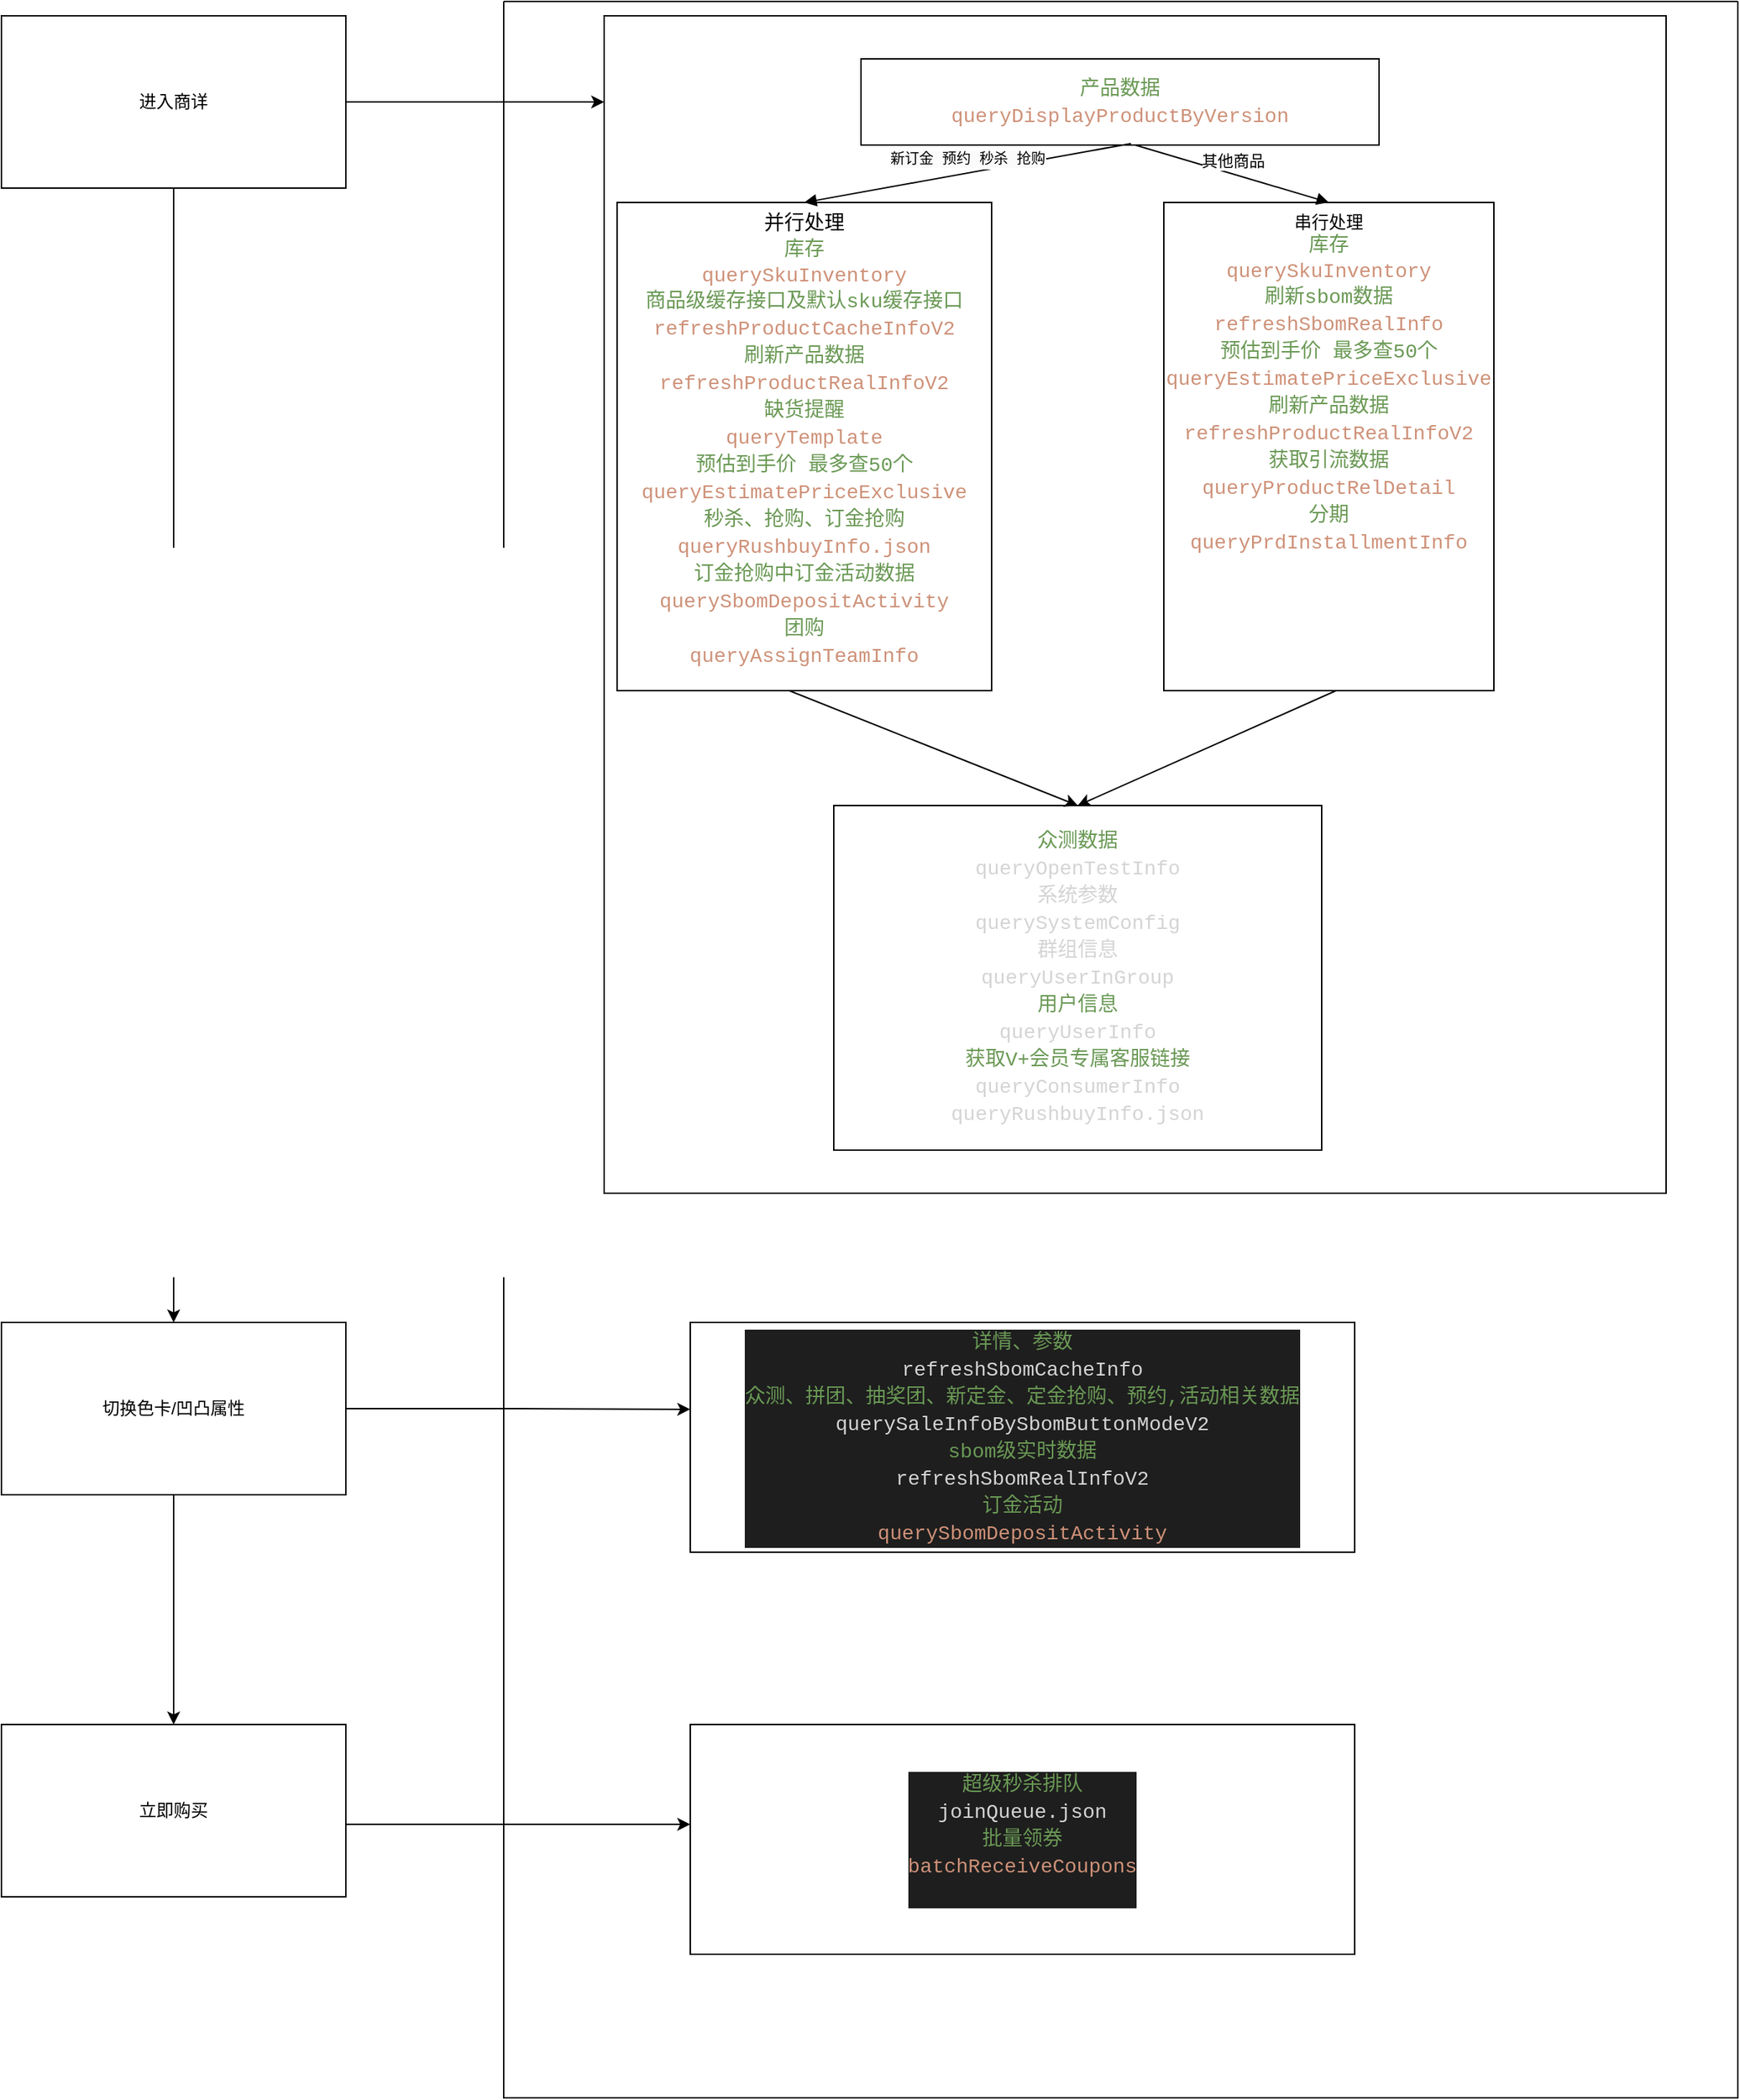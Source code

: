 <mxfile version="24.1.0" type="github">
  <diagram name="Page-1" id="u2O_XTWlCKAYsq86dg9R">
    <mxGraphModel dx="756" dy="488" grid="1" gridSize="10" guides="1" tooltips="1" connect="1" arrows="1" fold="1" page="1" pageScale="1" pageWidth="827" pageHeight="1169" math="0" shadow="0">
      <root>
        <mxCell id="0" />
        <mxCell id="1" parent="0" />
        <mxCell id="1ApH-VNSJrSQtVyUmo46-1" value="进入商详" style="rounded=0;whiteSpace=wrap;html=1;" parent="1" vertex="1">
          <mxGeometry x="200" y="90" width="240" height="120" as="geometry" />
        </mxCell>
        <mxCell id="1ApH-VNSJrSQtVyUmo46-21" value="" style="edgeStyle=orthogonalEdgeStyle;rounded=0;orthogonalLoop=1;jettySize=auto;html=1;exitX=1;exitY=0.5;exitDx=0;exitDy=0;entryX=0;entryY=0.378;entryDx=0;entryDy=0;entryPerimeter=0;" parent="1" source="1ApH-VNSJrSQtVyUmo46-6" target="1ApH-VNSJrSQtVyUmo46-29" edge="1">
          <mxGeometry relative="1" as="geometry">
            <mxPoint x="310" y="270" as="targetPoint" />
            <mxPoint x="220.0" y="320" as="sourcePoint" />
          </mxGeometry>
        </mxCell>
        <mxCell id="BIDi_lf2wxl6UWkP2Hda-2" value="" style="edgeStyle=orthogonalEdgeStyle;rounded=0;orthogonalLoop=1;jettySize=auto;html=1;" parent="1" source="1ApH-VNSJrSQtVyUmo46-6" target="BIDi_lf2wxl6UWkP2Hda-1" edge="1">
          <mxGeometry relative="1" as="geometry" />
        </mxCell>
        <mxCell id="1ApH-VNSJrSQtVyUmo46-6" value="切换色卡/凹凸属性" style="rounded=0;whiteSpace=wrap;html=1;" parent="1" vertex="1">
          <mxGeometry x="200" y="1000" width="240" height="120" as="geometry" />
        </mxCell>
        <mxCell id="1ApH-VNSJrSQtVyUmo46-26" value="" style="swimlane;startSize=0;" parent="1" vertex="1">
          <mxGeometry x="550" y="80" width="860" height="1460" as="geometry">
            <mxRectangle x="370" y="-40" width="50" height="40" as="alternateBounds" />
          </mxGeometry>
        </mxCell>
        <mxCell id="1ApH-VNSJrSQtVyUmo46-29" value="&lt;div style=&quot;color: rgb(212, 212, 212); background-color: rgb(30, 30, 30); font-family: Consolas, &amp;quot;Courier New&amp;quot;, monospace; font-size: 14px; line-height: 19px; white-space: pre;&quot;&gt;&lt;div style=&quot;line-height: 19px;&quot;&gt;&lt;span style=&quot;color: #6a9955;&quot;&gt;详情、参数&lt;/span&gt;&lt;/div&gt;&lt;/div&gt;&lt;div style=&quot;color: rgb(212, 212, 212); background-color: rgb(30, 30, 30); font-family: Consolas, &amp;quot;Courier New&amp;quot;, monospace; font-size: 14px; line-height: 19px; white-space: pre;&quot;&gt;refreshSbomCacheInfo&lt;/div&gt;&lt;div style=&quot;color: rgb(212, 212, 212); background-color: rgb(30, 30, 30); font-family: Consolas, &amp;quot;Courier New&amp;quot;, monospace; font-size: 14px; line-height: 19px; white-space: pre;&quot;&gt;&lt;div style=&quot;line-height: 19px;&quot;&gt;&lt;span style=&quot;color: #6a9955;&quot;&gt;众测、拼团、抽奖团、新定金、定金抢购、预约,活动相关数据&lt;/span&gt;&lt;/div&gt;&lt;div style=&quot;line-height: 19px;&quot;&gt;&lt;div style=&quot;line-height: 19px;&quot;&gt;querySaleInfoBySbomButtonModeV2&lt;/div&gt;&lt;div style=&quot;line-height: 19px;&quot;&gt;&lt;div style=&quot;line-height: 19px;&quot;&gt;&lt;span style=&quot;color: #6a9955;&quot;&gt;sbom级实时数据&lt;/span&gt;&lt;/div&gt;&lt;div style=&quot;line-height: 19px;&quot;&gt;&lt;div style=&quot;line-height: 19px;&quot;&gt;refreshSbomRealInfoV2&lt;/div&gt;&lt;div style=&quot;line-height: 19px;&quot;&gt;&lt;div style=&quot;line-height: 19px;&quot;&gt;&lt;span style=&quot;color: #6a9955;&quot;&gt;订金活动&lt;/span&gt;&lt;/div&gt;&lt;/div&gt;&lt;div style=&quot;line-height: 19px;&quot;&gt;&lt;div style=&quot;line-height: 19px;&quot;&gt;&lt;span style=&quot;color: #ce9178;&quot;&gt;querySbomDepositActivity&lt;/span&gt;&lt;/div&gt;&lt;/div&gt;&lt;/div&gt;&lt;/div&gt;&lt;/div&gt;&lt;/div&gt;" style="rounded=0;whiteSpace=wrap;html=1;" parent="1ApH-VNSJrSQtVyUmo46-26" vertex="1">
          <mxGeometry x="130" y="920" width="463" height="160" as="geometry" />
        </mxCell>
        <mxCell id="1ApH-VNSJrSQtVyUmo46-30" value="&lt;div style=&quot;font-family: Consolas, &amp;quot;Courier New&amp;quot;, monospace; font-size: 14px; line-height: 19px; white-space: pre;&quot;&gt;&lt;br&gt;&lt;/div&gt;" style="rounded=0;whiteSpace=wrap;html=1;" parent="1ApH-VNSJrSQtVyUmo46-26" vertex="1">
          <mxGeometry x="70" y="10" width="740" height="820" as="geometry" />
        </mxCell>
        <mxCell id="0UPRgDer_mfpHVIL84oV-1" value="&lt;div style=&quot;color: rgb(212, 212, 212); font-family: Consolas, &amp;quot;Courier New&amp;quot;, monospace; font-size: 14px; line-height: 19px; white-space: pre;&quot;&gt;&lt;div style=&quot;line-height: 19px;&quot;&gt;&lt;span style=&quot;color: rgb(106, 153, 85);&quot;&gt;产品数据&lt;/span&gt;&lt;/div&gt;&lt;/div&gt;&lt;div style=&quot;color: rgb(212, 212, 212); font-family: Consolas, &amp;quot;Courier New&amp;quot;, monospace; font-size: 14px; line-height: 19px; white-space: pre;&quot;&gt;&lt;span style=&quot;color: rgb(206, 145, 120);&quot;&gt;queryDisplayProductByVersion&lt;/span&gt;&lt;/div&gt;" style="rounded=0;whiteSpace=wrap;html=1;" parent="1ApH-VNSJrSQtVyUmo46-26" vertex="1">
          <mxGeometry x="249" y="40" width="361" height="60" as="geometry" />
        </mxCell>
        <mxCell id="0UPRgDer_mfpHVIL84oV-2" value="&lt;div&gt;&lt;span style=&quot;font-family: Consolas, &amp;quot;Courier New&amp;quot;, monospace; font-size: 14px; white-space: pre;&quot;&gt;并行处理&lt;/span&gt;&lt;/div&gt;&lt;div&gt;&lt;div style=&quot;color: rgb(212, 212, 212); font-family: Consolas, &amp;quot;Courier New&amp;quot;, monospace; font-size: 14px; line-height: 19px; white-space: pre;&quot;&gt;&lt;span style=&quot;color: #6a9955;&quot;&gt;库存&lt;/span&gt;&lt;/div&gt;&lt;/div&gt;&lt;span style=&quot;color: rgb(206, 145, 120); font-family: Consolas, &amp;quot;Courier New&amp;quot;, monospace; font-size: 14px; white-space: pre;&quot;&gt;querySkuInventory&lt;/span&gt;&lt;div&gt;&lt;div style=&quot;color: rgb(212, 212, 212); font-family: Consolas, &amp;quot;Courier New&amp;quot;, monospace; font-size: 14px; line-height: 19px; white-space: pre;&quot;&gt;&lt;span style=&quot;color: #6a9955;&quot;&gt;商品级缓存接⼝及默认sku缓存接⼝&lt;/span&gt;&lt;/div&gt;&lt;div&gt;&lt;div style=&quot;font-family: Consolas, &amp;quot;Courier New&amp;quot;, monospace; font-size: 14px; line-height: 19px; white-space: pre;&quot;&gt;&lt;font color=&quot;#ce9178&quot;&gt;refreshProductCacheInfoV2&lt;/font&gt;&lt;/div&gt;&lt;/div&gt;&lt;div style=&quot;color: rgb(212, 212, 212); font-family: Consolas, &amp;quot;Courier New&amp;quot;, monospace; font-size: 14px; line-height: 19px; white-space: pre;&quot;&gt;&lt;div style=&quot;line-height: 19px;&quot;&gt;&lt;span style=&quot;color: #6a9955;&quot;&gt;刷新产品数据&lt;/span&gt;&lt;/div&gt;&lt;/div&gt;&lt;div style=&quot;font-family: Consolas, &amp;quot;Courier New&amp;quot;, monospace; font-size: 14px; line-height: 19px; white-space: pre;&quot;&gt;&lt;div style=&quot;line-height: 19px;&quot;&gt;&lt;font color=&quot;#ce9178&quot;&gt;refreshProductRealInfoV2&lt;/font&gt;&lt;/div&gt;&lt;div style=&quot;color: rgb(212, 212, 212); line-height: 19px;&quot;&gt;&lt;div style=&quot;line-height: 19px;&quot;&gt;&lt;span style=&quot;color: #6a9955;&quot;&gt;缺货提醒&lt;/span&gt;&lt;/div&gt;&lt;/div&gt;&lt;div style=&quot;line-height: 19px;&quot;&gt;&lt;div style=&quot;line-height: 19px;&quot;&gt;&lt;font color=&quot;#ce9178&quot;&gt;queryTemplate&lt;/font&gt;&lt;/div&gt;&lt;div style=&quot;color: rgb(212, 212, 212); line-height: 19px;&quot;&gt;&lt;div style=&quot;line-height: 19px;&quot;&gt;&lt;span style=&quot;color: #6a9955;&quot;&gt;预估到手价 最多查50个&lt;/span&gt;&lt;/div&gt;&lt;/div&gt;&lt;div style=&quot;line-height: 19px;&quot;&gt;&lt;div style=&quot;line-height: 19px;&quot;&gt;&lt;font color=&quot;#ce9178&quot;&gt;queryEstimatePriceExclusive&lt;/font&gt;&lt;/div&gt;&lt;div style=&quot;line-height: 19px;&quot;&gt;&lt;div style=&quot;color: rgb(212, 212, 212); line-height: 19px;&quot;&gt;&lt;div style=&quot;line-height: 19px;&quot;&gt;&lt;span style=&quot;color: #6a9955;&quot;&gt;秒杀、抢购、订金抢购&lt;/span&gt;&lt;/div&gt;&lt;/div&gt;&lt;div style=&quot;line-height: 19px;&quot;&gt;&lt;font color=&quot;#ce9178&quot;&gt;queryRushbuyInfo.json&lt;/font&gt;&lt;/div&gt;&lt;div style=&quot;line-height: 19px;&quot;&gt;&lt;div style=&quot;line-height: 19px;&quot;&gt;&lt;div style=&quot;line-height: 19px;&quot;&gt;&lt;span style=&quot;color: #6a9955;&quot;&gt;订金抢购中订金活动数据&lt;/span&gt;&lt;/div&gt;&lt;/div&gt;&lt;div style=&quot;line-height: 19px;&quot;&gt;&lt;font color=&quot;#ce9178&quot;&gt;querySbomDepositActivity&lt;/font&gt;&lt;/div&gt;&lt;div style=&quot;color: rgb(212, 212, 212); line-height: 19px;&quot;&gt;&lt;div style=&quot;line-height: 19px;&quot;&gt;&lt;span style=&quot;color: #6a9955;&quot;&gt;团购&lt;/span&gt;&lt;/div&gt;&lt;/div&gt;&lt;div style=&quot;line-height: 19px;&quot;&gt;&lt;div style=&quot;line-height: 19px;&quot;&gt;&lt;font color=&quot;#ce9178&quot;&gt;queryAssignTeamInfo&lt;/font&gt;&lt;/div&gt;&lt;/div&gt;&lt;/div&gt;&lt;/div&gt;&lt;/div&gt;&lt;/div&gt;&lt;/div&gt;&lt;/div&gt;" style="rounded=0;whiteSpace=wrap;html=1;verticalAlign=top;" parent="1ApH-VNSJrSQtVyUmo46-26" vertex="1">
          <mxGeometry x="79" y="140" width="261" height="340" as="geometry" />
        </mxCell>
        <mxCell id="0UPRgDer_mfpHVIL84oV-4" value="&lt;span style=&quot;font-family: Consolas, &amp;quot;Courier New&amp;quot;, monospace; white-space-collapse: preserve; background-color: rgb(251, 251, 251);&quot;&gt;&lt;font style=&quot;font-size: 10px;&quot;&gt;新订金 预约 秒杀 抢购&lt;/font&gt;&lt;/span&gt;" style="html=1;verticalAlign=bottom;endArrow=block;curved=0;rounded=0;entryX=0.5;entryY=0;entryDx=0;entryDy=0;exitX=0.521;exitY=0.983;exitDx=0;exitDy=0;exitPerimeter=0;" parent="1ApH-VNSJrSQtVyUmo46-26" source="0UPRgDer_mfpHVIL84oV-1" target="0UPRgDer_mfpHVIL84oV-2" edge="1">
          <mxGeometry width="80" relative="1" as="geometry">
            <mxPoint x="119" y="100" as="sourcePoint" />
            <mxPoint x="199" y="100" as="targetPoint" />
          </mxGeometry>
        </mxCell>
        <mxCell id="jercOOpqycpCU1gVW-x0-1" value="串行处理&lt;div&gt;&lt;div&gt;&lt;div style=&quot;color: rgb(212, 212, 212); font-family: Consolas, &amp;quot;Courier New&amp;quot;, monospace; font-size: 14px; line-height: 19px; white-space: pre;&quot;&gt;&lt;span style=&quot;color: rgb(106, 153, 85);&quot;&gt;库存&lt;/span&gt;&lt;/div&gt;&lt;/div&gt;&lt;span style=&quot;color: rgb(206, 145, 120); font-family: Consolas, &amp;quot;Courier New&amp;quot;, monospace; font-size: 14px; white-space: pre;&quot;&gt;querySkuInventory&lt;/span&gt;&lt;br&gt;&lt;/div&gt;&lt;div&gt;&lt;div style=&quot;color: rgb(212, 212, 212); font-family: Consolas, &amp;quot;Courier New&amp;quot;, monospace; font-size: 14px; line-height: 19px; white-space: pre;&quot;&gt;&lt;span style=&quot;color: #6a9955;&quot;&gt;刷新sbom数据&lt;/span&gt;&lt;/div&gt;&lt;/div&gt;&lt;div&gt;&lt;div style=&quot;color: rgb(212, 212, 212); font-family: Consolas, &amp;quot;Courier New&amp;quot;, monospace; font-size: 14px; line-height: 19px; white-space: pre;&quot;&gt;&lt;span style=&quot;color: #ce9178;&quot;&gt;refreshSbomRealInfo&lt;/span&gt;&lt;/div&gt;&lt;/div&gt;&lt;div style=&quot;font-family: Consolas, &amp;quot;Courier New&amp;quot;, monospace; font-size: 14px; line-height: 19px; white-space: pre;&quot;&gt;&lt;div style=&quot;color: rgb(212, 212, 212); line-height: 19px;&quot;&gt;&lt;div style=&quot;line-height: 19px;&quot;&gt;&lt;span style=&quot;color: rgb(106, 153, 85);&quot;&gt;预估到手价 最多查50个&lt;/span&gt;&lt;/div&gt;&lt;/div&gt;&lt;div style=&quot;line-height: 19px;&quot;&gt;&lt;div style=&quot;line-height: 19px;&quot;&gt;&lt;font color=&quot;#ce9178&quot;&gt;queryEstimatePriceExclusive&lt;/font&gt;&lt;/div&gt;&lt;div style=&quot;line-height: 19px;&quot;&gt;&lt;div style=&quot;color: rgb(212, 212, 212); line-height: 19px;&quot;&gt;&lt;div style=&quot;line-height: 19px;&quot;&gt;&lt;span style=&quot;color: rgb(106, 153, 85);&quot;&gt;刷新产品数据&lt;/span&gt;&lt;/div&gt;&lt;/div&gt;&lt;div style=&quot;line-height: 19px;&quot;&gt;&lt;div style=&quot;line-height: 19px;&quot;&gt;&lt;font color=&quot;#ce9178&quot;&gt;refreshProductRealInfoV2&lt;/font&gt;&lt;/div&gt;&lt;div style=&quot;color: rgb(212, 212, 212); line-height: 19px;&quot;&gt;&lt;div style=&quot;line-height: 19px;&quot;&gt;&lt;span style=&quot;color: #6a9955;&quot;&gt;获取引流数据&lt;/span&gt;&lt;/div&gt;&lt;/div&gt;&lt;div style=&quot;line-height: 19px;&quot;&gt;&lt;div style=&quot;line-height: 19px;&quot;&gt;&lt;font color=&quot;#ce9178&quot;&gt;queryProductRelDetail&lt;/font&gt;&lt;/div&gt;&lt;div style=&quot;line-height: 19px;&quot;&gt;&lt;font color=&quot;#6a9955&quot;&gt;分期&lt;/font&gt;&lt;/div&gt;&lt;div style=&quot;line-height: 19px;&quot;&gt;&lt;div style=&quot;line-height: 19px;&quot;&gt;&lt;font color=&quot;#ce9178&quot;&gt;queryPrdInstallmentInfo&lt;/font&gt;&lt;/div&gt;&lt;/div&gt;&lt;/div&gt;&lt;/div&gt;&lt;/div&gt;&lt;/div&gt;&lt;/div&gt;" style="rounded=0;whiteSpace=wrap;html=1;verticalAlign=top;" vertex="1" parent="1ApH-VNSJrSQtVyUmo46-26">
          <mxGeometry x="460" y="140" width="230" height="340" as="geometry" />
        </mxCell>
        <mxCell id="jercOOpqycpCU1gVW-x0-3" value="其他商品" style="html=1;verticalAlign=bottom;endArrow=block;curved=0;rounded=0;entryX=0.5;entryY=0;entryDx=0;entryDy=0;" edge="1" parent="1ApH-VNSJrSQtVyUmo46-26" target="jercOOpqycpCU1gVW-x0-1">
          <mxGeometry width="80" relative="1" as="geometry">
            <mxPoint x="440" y="100" as="sourcePoint" />
            <mxPoint x="520" y="100" as="targetPoint" />
          </mxGeometry>
        </mxCell>
        <mxCell id="jercOOpqycpCU1gVW-x0-4" value="&lt;div style=&quot;color: rgb(212, 212, 212); font-family: Consolas, &amp;quot;Courier New&amp;quot;, monospace; font-size: 14px; line-height: 19px; white-space: pre;&quot;&gt;&lt;div style=&quot;line-height: 19px;&quot;&gt;&lt;span style=&quot;color: rgb(106, 153, 85);&quot;&gt;众测数据&lt;/span&gt;&lt;/div&gt;&lt;/div&gt;&lt;div style=&quot;color: rgb(212, 212, 212); font-family: Consolas, &amp;quot;Courier New&amp;quot;, monospace; font-size: 14px; line-height: 19px; white-space: pre;&quot;&gt;queryOpenTestInfo&lt;/div&gt;&lt;div style=&quot;color: rgb(212, 212, 212); font-family: Consolas, &amp;quot;Courier New&amp;quot;, monospace; font-size: 14px; line-height: 19px; white-space: pre;&quot;&gt;&lt;div style=&quot;line-height: 19px;&quot;&gt;系统参数&lt;/div&gt;&lt;div style=&quot;line-height: 19px;&quot;&gt;querySystemConfig&lt;/div&gt;&lt;div style=&quot;line-height: 19px;&quot;&gt;群组信息&lt;/div&gt;&lt;div style=&quot;line-height: 19px;&quot;&gt;&lt;div style=&quot;line-height: 19px;&quot;&gt;queryUserInGroup&lt;/div&gt;&lt;/div&gt;&lt;div style=&quot;line-height: 19px;&quot;&gt;&lt;div style=&quot;line-height: 19px;&quot;&gt;&lt;span style=&quot;color: #6a9955;&quot;&gt;用户信息&lt;/span&gt;&lt;/div&gt;&lt;/div&gt;&lt;div style=&quot;line-height: 19px;&quot;&gt;&lt;div style=&quot;line-height: 19px;&quot;&gt;queryUserInfo&lt;/div&gt;&lt;div style=&quot;line-height: 19px;&quot;&gt;&lt;div style=&quot;line-height: 19px;&quot;&gt;&lt;span style=&quot;color: #6a9955;&quot;&gt;获取V+会员专属客服链接&lt;/span&gt;&lt;/div&gt;&lt;div style=&quot;line-height: 19px;&quot;&gt;&lt;div style=&quot;line-height: 19px;&quot;&gt;queryConsumerInfo&lt;/div&gt;&lt;div style=&quot;line-height: 19px;&quot;&gt;&lt;div style=&quot;line-height: 19px;&quot;&gt;queryRushbuyInfo.json&lt;/div&gt;&lt;/div&gt;&lt;/div&gt;&lt;/div&gt;&lt;/div&gt;&lt;/div&gt;" style="rounded=0;whiteSpace=wrap;html=1;" vertex="1" parent="1ApH-VNSJrSQtVyUmo46-26">
          <mxGeometry x="230" y="560" width="340" height="240" as="geometry" />
        </mxCell>
        <mxCell id="jercOOpqycpCU1gVW-x0-5" value="" style="endArrow=classic;html=1;rounded=0;entryX=0.5;entryY=0;entryDx=0;entryDy=0;" edge="1" parent="1ApH-VNSJrSQtVyUmo46-26" target="jercOOpqycpCU1gVW-x0-4">
          <mxGeometry width="50" height="50" relative="1" as="geometry">
            <mxPoint x="199" y="480" as="sourcePoint" />
            <mxPoint x="249" y="430" as="targetPoint" />
            <Array as="points" />
          </mxGeometry>
        </mxCell>
        <mxCell id="jercOOpqycpCU1gVW-x0-6" value="" style="endArrow=classic;html=1;rounded=0;entryX=0.5;entryY=0;entryDx=0;entryDy=0;" edge="1" parent="1ApH-VNSJrSQtVyUmo46-26" target="jercOOpqycpCU1gVW-x0-4">
          <mxGeometry width="50" height="50" relative="1" as="geometry">
            <mxPoint x="580" y="480" as="sourcePoint" />
            <mxPoint x="630" y="430" as="targetPoint" />
          </mxGeometry>
        </mxCell>
        <mxCell id="jercOOpqycpCU1gVW-x0-9" value="&lt;div style=&quot;color: rgb(212, 212, 212); background-color: rgb(30, 30, 30); font-family: Consolas, &amp;quot;Courier New&amp;quot;, monospace; font-size: 14px; line-height: 19px; white-space: pre;&quot;&gt;&lt;div style=&quot;line-height: 19px;&quot;&gt;&lt;div style=&quot;line-height: 19px;&quot;&gt;&lt;span style=&quot;color: #6a9955;&quot;&gt;超级秒杀排队&lt;/span&gt;&lt;/div&gt;&lt;/div&gt;&lt;/div&gt;&lt;div style=&quot;color: rgb(212, 212, 212); background-color: rgb(30, 30, 30); font-family: Consolas, &amp;quot;Courier New&amp;quot;, monospace; font-size: 14px; line-height: 19px; white-space: pre;&quot;&gt;&lt;div style=&quot;line-height: 19px;&quot;&gt;joinQueue.json&lt;/div&gt;&lt;/div&gt;&lt;div style=&quot;color: rgb(212, 212, 212); background-color: rgb(30, 30, 30); font-family: Consolas, &amp;quot;Courier New&amp;quot;, monospace; font-size: 14px; line-height: 19px; white-space: pre;&quot;&gt;&lt;div style=&quot;line-height: 19px;&quot;&gt;&lt;div style=&quot;line-height: 19px;&quot;&gt;&lt;span style=&quot;color: #6a9955;&quot;&gt;批量领券&lt;/span&gt;&lt;/div&gt;&lt;/div&gt;&lt;div style=&quot;line-height: 19px;&quot;&gt;&lt;div style=&quot;line-height: 19px;&quot;&gt;&lt;div style=&quot;line-height: 19px;&quot;&gt;&lt;span style=&quot;color: #ce9178;&quot;&gt;batchReceiveCoupons&lt;/span&gt;&lt;/div&gt;&lt;/div&gt;&lt;div style=&quot;line-height: 19px;&quot;&gt;&lt;div style=&quot;line-height: 19px;&quot;&gt;&lt;br&gt;&lt;/div&gt;&lt;/div&gt;&lt;/div&gt;&lt;/div&gt;" style="rounded=0;whiteSpace=wrap;html=1;" vertex="1" parent="1ApH-VNSJrSQtVyUmo46-26">
          <mxGeometry x="130" y="1200" width="463" height="160" as="geometry" />
        </mxCell>
        <mxCell id="BIDi_lf2wxl6UWkP2Hda-1" value="立即购买" style="rounded=0;whiteSpace=wrap;html=1;" parent="1" vertex="1">
          <mxGeometry x="200" y="1280" width="240" height="120" as="geometry" />
        </mxCell>
        <mxCell id="jercOOpqycpCU1gVW-x0-7" value="" style="endArrow=classic;html=1;rounded=0;exitX=1;exitY=0.5;exitDx=0;exitDy=0;" edge="1" parent="1" source="1ApH-VNSJrSQtVyUmo46-1">
          <mxGeometry width="50" height="50" relative="1" as="geometry">
            <mxPoint x="470" y="150" as="sourcePoint" />
            <mxPoint x="620" y="150" as="targetPoint" />
            <Array as="points" />
          </mxGeometry>
        </mxCell>
        <mxCell id="jercOOpqycpCU1gVW-x0-8" value="" style="endArrow=classic;html=1;rounded=0;exitX=0.5;exitY=1;exitDx=0;exitDy=0;" edge="1" parent="1" source="1ApH-VNSJrSQtVyUmo46-1" target="1ApH-VNSJrSQtVyUmo46-6">
          <mxGeometry width="50" height="50" relative="1" as="geometry">
            <mxPoint x="280" y="230" as="sourcePoint" />
            <mxPoint x="330" y="180" as="targetPoint" />
          </mxGeometry>
        </mxCell>
        <mxCell id="jercOOpqycpCU1gVW-x0-10" value="" style="edgeStyle=orthogonalEdgeStyle;rounded=0;orthogonalLoop=1;jettySize=auto;html=1;exitX=1;exitY=0.5;exitDx=0;exitDy=0;entryX=0;entryY=0.378;entryDx=0;entryDy=0;entryPerimeter=0;" edge="1" parent="1">
          <mxGeometry relative="1" as="geometry">
            <mxPoint x="680" y="1349.52" as="targetPoint" />
            <mxPoint x="440" y="1349.52" as="sourcePoint" />
          </mxGeometry>
        </mxCell>
      </root>
    </mxGraphModel>
  </diagram>
</mxfile>

